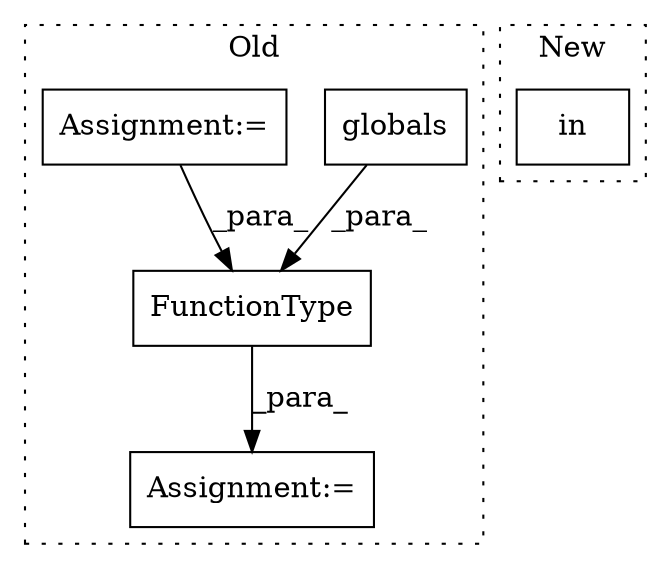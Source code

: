digraph G {
subgraph cluster0 {
1 [label="FunctionType" a="32" s="46462,46489" l="13,1" shape="box"];
3 [label="globals" a="32" s="46480" l="9" shape="box"];
4 [label="Assignment:=" a="7" s="46359" l="7" shape="box"];
5 [label="Assignment:=" a="7" s="46455" l="1" shape="box"];
label = "Old";
style="dotted";
}
subgraph cluster1 {
2 [label="in" a="105" s="45967" l="24" shape="box"];
label = "New";
style="dotted";
}
1 -> 5 [label="_para_"];
3 -> 1 [label="_para_"];
4 -> 1 [label="_para_"];
}